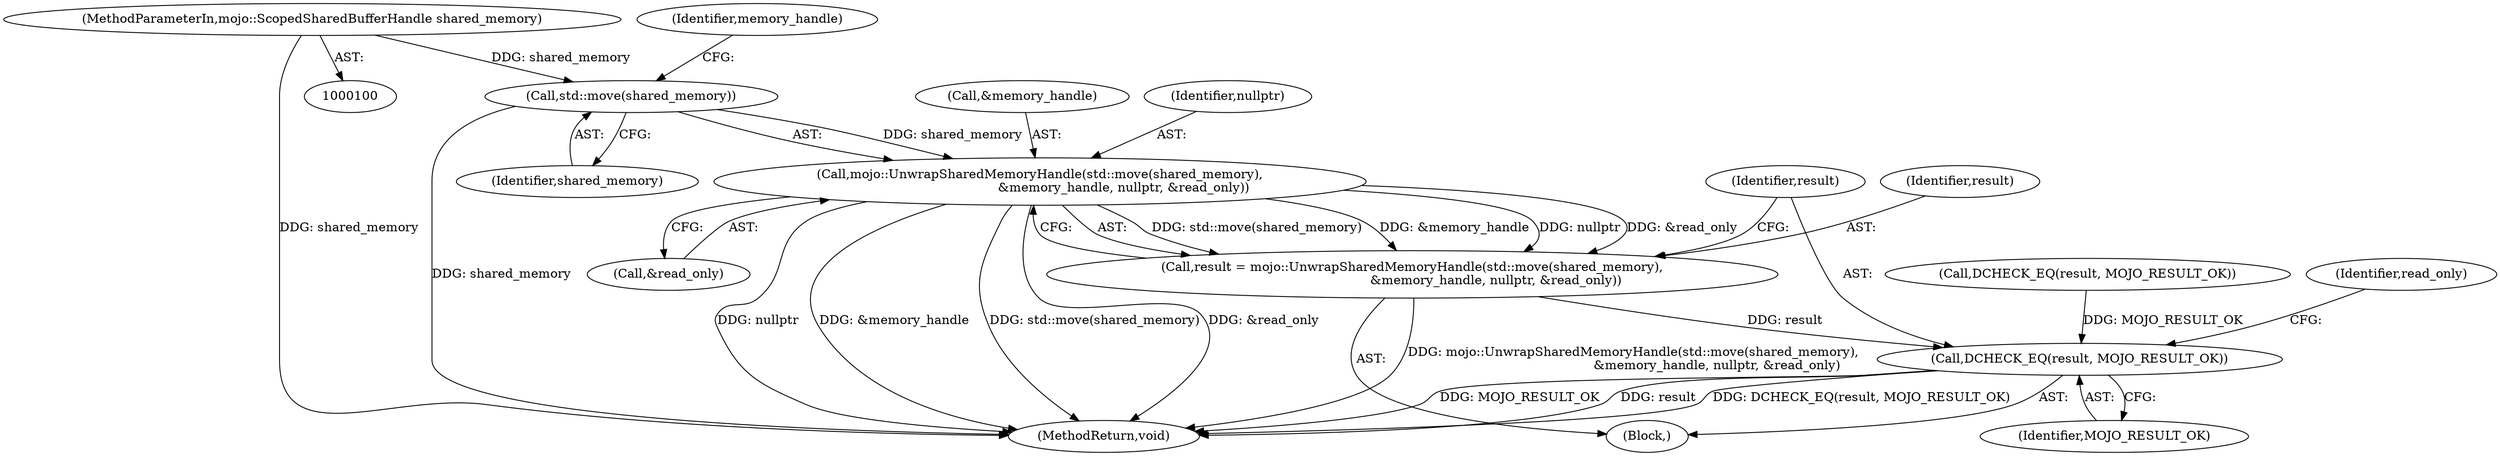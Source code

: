 digraph "0_Chrome_673ce95d481ea9368c4d4d43ac756ba1d6d9e608_12@del" {
"1000147" [label="(Call,mojo::UnwrapSharedMemoryHandle(std::move(shared_memory),\n                                          &memory_handle, nullptr, &read_only))"];
"1000148" [label="(Call,std::move(shared_memory))"];
"1000103" [label="(MethodParameterIn,mojo::ScopedSharedBufferHandle shared_memory)"];
"1000145" [label="(Call,result = mojo::UnwrapSharedMemoryHandle(std::move(shared_memory),\n                                          &memory_handle, nullptr, &read_only))"];
"1000155" [label="(Call,DCHECK_EQ(result, MOJO_RESULT_OK))"];
"1000156" [label="(Identifier,result)"];
"1000149" [label="(Identifier,shared_memory)"];
"1000145" [label="(Call,result = mojo::UnwrapSharedMemoryHandle(std::move(shared_memory),\n                                          &memory_handle, nullptr, &read_only))"];
"1000148" [label="(Call,std::move(shared_memory))"];
"1000106" [label="(Block,)"];
"1000137" [label="(Call,DCHECK_EQ(result, MOJO_RESULT_OK))"];
"1000153" [label="(Call,&read_only)"];
"1000150" [label="(Call,&memory_handle)"];
"1000146" [label="(Identifier,result)"];
"1000103" [label="(MethodParameterIn,mojo::ScopedSharedBufferHandle shared_memory)"];
"1000159" [label="(Identifier,read_only)"];
"1000157" [label="(Identifier,MOJO_RESULT_OK)"];
"1000155" [label="(Call,DCHECK_EQ(result, MOJO_RESULT_OK))"];
"1000152" [label="(Identifier,nullptr)"];
"1000164" [label="(MethodReturn,void)"];
"1000151" [label="(Identifier,memory_handle)"];
"1000147" [label="(Call,mojo::UnwrapSharedMemoryHandle(std::move(shared_memory),\n                                          &memory_handle, nullptr, &read_only))"];
"1000147" -> "1000145"  [label="AST: "];
"1000147" -> "1000153"  [label="CFG: "];
"1000148" -> "1000147"  [label="AST: "];
"1000150" -> "1000147"  [label="AST: "];
"1000152" -> "1000147"  [label="AST: "];
"1000153" -> "1000147"  [label="AST: "];
"1000145" -> "1000147"  [label="CFG: "];
"1000147" -> "1000164"  [label="DDG: nullptr"];
"1000147" -> "1000164"  [label="DDG: &memory_handle"];
"1000147" -> "1000164"  [label="DDG: std::move(shared_memory)"];
"1000147" -> "1000164"  [label="DDG: &read_only"];
"1000147" -> "1000145"  [label="DDG: std::move(shared_memory)"];
"1000147" -> "1000145"  [label="DDG: &memory_handle"];
"1000147" -> "1000145"  [label="DDG: nullptr"];
"1000147" -> "1000145"  [label="DDG: &read_only"];
"1000148" -> "1000147"  [label="DDG: shared_memory"];
"1000148" -> "1000149"  [label="CFG: "];
"1000149" -> "1000148"  [label="AST: "];
"1000151" -> "1000148"  [label="CFG: "];
"1000148" -> "1000164"  [label="DDG: shared_memory"];
"1000103" -> "1000148"  [label="DDG: shared_memory"];
"1000103" -> "1000100"  [label="AST: "];
"1000103" -> "1000164"  [label="DDG: shared_memory"];
"1000145" -> "1000106"  [label="AST: "];
"1000146" -> "1000145"  [label="AST: "];
"1000156" -> "1000145"  [label="CFG: "];
"1000145" -> "1000164"  [label="DDG: mojo::UnwrapSharedMemoryHandle(std::move(shared_memory),\n                                          &memory_handle, nullptr, &read_only)"];
"1000145" -> "1000155"  [label="DDG: result"];
"1000155" -> "1000106"  [label="AST: "];
"1000155" -> "1000157"  [label="CFG: "];
"1000156" -> "1000155"  [label="AST: "];
"1000157" -> "1000155"  [label="AST: "];
"1000159" -> "1000155"  [label="CFG: "];
"1000155" -> "1000164"  [label="DDG: MOJO_RESULT_OK"];
"1000155" -> "1000164"  [label="DDG: result"];
"1000155" -> "1000164"  [label="DDG: DCHECK_EQ(result, MOJO_RESULT_OK)"];
"1000137" -> "1000155"  [label="DDG: MOJO_RESULT_OK"];
}
